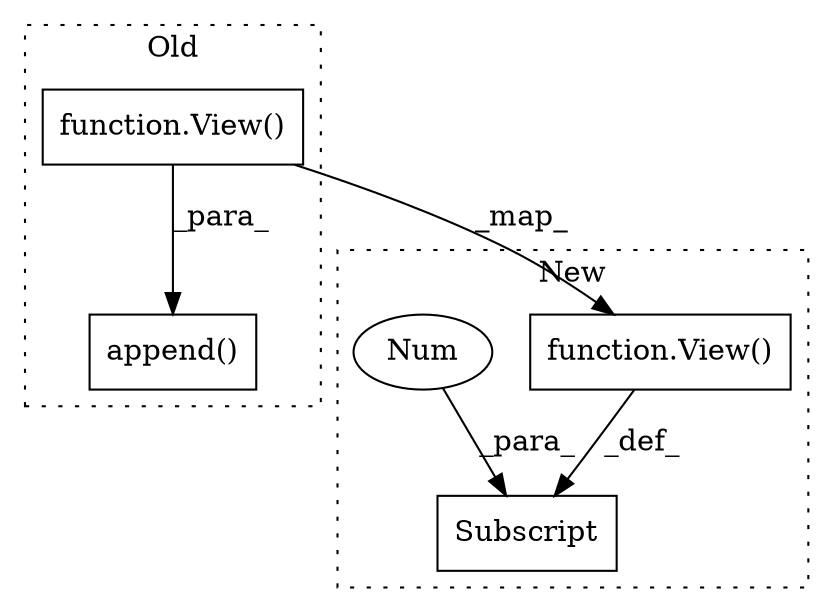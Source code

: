 digraph G {
subgraph cluster0 {
1 [label="function.View()" a="75" s="2989,3033" l="5,1" shape="box"];
5 [label="append()" a="75" s="2971,3034" l="18,1" shape="box"];
label = "Old";
style="dotted";
}
subgraph cluster1 {
2 [label="function.View()" a="75" s="3139,3183" l="5,1" shape="box"];
3 [label="Subscript" a="63" s="3209,0" l="14,0" shape="box"];
4 [label="Num" a="76" s="3220" l="2" shape="ellipse"];
label = "New";
style="dotted";
}
1 -> 5 [label="_para_"];
1 -> 2 [label="_map_"];
2 -> 3 [label="_def_"];
4 -> 3 [label="_para_"];
}